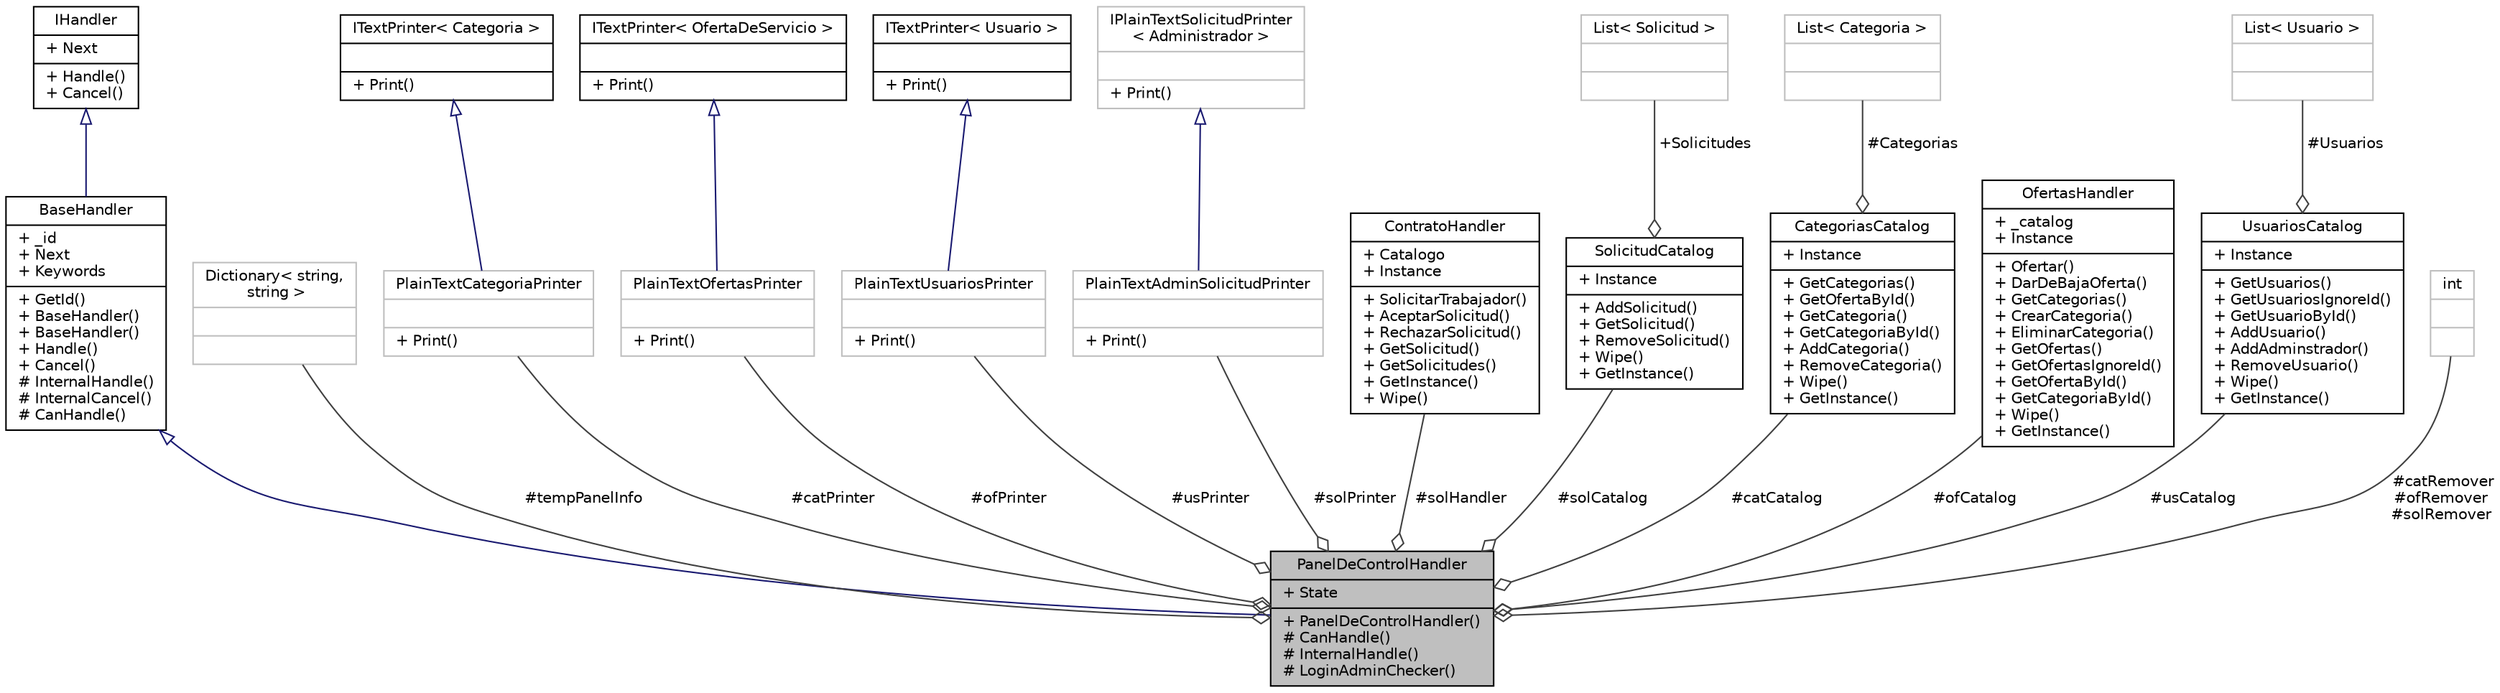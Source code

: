 digraph "PanelDeControlHandler"
{
 // INTERACTIVE_SVG=YES
 // LATEX_PDF_SIZE
  edge [fontname="Helvetica",fontsize="10",labelfontname="Helvetica",labelfontsize="10"];
  node [fontname="Helvetica",fontsize="10",shape=record];
  Node1 [label="{PanelDeControlHandler\n|+ State\l|+ PanelDeControlHandler()\l# CanHandle()\l# InternalHandle()\l# LoginAdminChecker()\l}",height=0.2,width=0.4,color="black", fillcolor="grey75", style="filled", fontcolor="black",tooltip="Se fija si el Telegram ID de la persona corresponde a un administrador y le pide su contraseña de adm..."];
  Node2 -> Node1 [dir="back",color="midnightblue",fontsize="10",style="solid",arrowtail="onormal",fontname="Helvetica"];
  Node2 [label="{BaseHandler\n|+ _id\l+ Next\l+ Keywords\l|+ GetId()\l+ BaseHandler()\l+ BaseHandler()\l+ Handle()\l+ Cancel()\l# InternalHandle()\l# InternalCancel()\l# CanHandle()\l}",height=0.2,width=0.4,color="black", fillcolor="white", style="filled",URL="$classBaseHandler.html",tooltip="Clase base para implementar el patrón Chain of Responsibility. En ese patrón se pasa un mensaje a tra..."];
  Node3 -> Node2 [dir="back",color="midnightblue",fontsize="10",style="solid",arrowtail="onormal",fontname="Helvetica"];
  Node3 [label="{IHandler\n|+ Next\l|+ Handle()\l+ Cancel()\l}",height=0.2,width=0.4,color="black", fillcolor="white", style="filled",URL="$interfaceIHandler.html",tooltip="Interfaz para implementar el patrón Chain of Responsibility. En ese patrón se pasa un mensaje a travé..."];
  Node4 -> Node1 [color="grey25",fontsize="10",style="solid",label=" #tempPanelInfo" ,arrowhead="odiamond",fontname="Helvetica"];
  Node4 [label="{Dictionary\< string,\l string \>\n||}",height=0.2,width=0.4,color="grey75", fillcolor="white", style="filled",tooltip=" "];
  Node5 -> Node1 [color="grey25",fontsize="10",style="solid",label=" #catPrinter" ,arrowhead="odiamond",fontname="Helvetica"];
  Node5 [label="{PlainTextCategoriaPrinter\n||+ Print()\l}",height=0.2,width=0.4,color="grey75", fillcolor="white", style="filled",URL="$classPlainTextCategoriaPrinter.html",tooltip=" "];
  Node6 -> Node5 [dir="back",color="midnightblue",fontsize="10",style="solid",arrowtail="onormal",fontname="Helvetica"];
  Node6 [label="{ITextPrinter\< Categoria \>\n||+ Print()\l}",height=0.2,width=0.4,color="black", fillcolor="white", style="filled",URL="$interfaceITextPrinter.html",tooltip=" "];
  Node7 -> Node1 [color="grey25",fontsize="10",style="solid",label=" #ofPrinter" ,arrowhead="odiamond",fontname="Helvetica"];
  Node7 [label="{PlainTextOfertasPrinter\n||+ Print()\l}",height=0.2,width=0.4,color="grey75", fillcolor="white", style="filled",URL="$classPlainTextOfertasPrinter.html",tooltip=" "];
  Node8 -> Node7 [dir="back",color="midnightblue",fontsize="10",style="solid",arrowtail="onormal",fontname="Helvetica"];
  Node8 [label="{ITextPrinter\< OfertaDeServicio \>\n||+ Print()\l}",height=0.2,width=0.4,color="black", fillcolor="white", style="filled",URL="$interfaceITextPrinter.html",tooltip=" "];
  Node9 -> Node1 [color="grey25",fontsize="10",style="solid",label=" #usPrinter" ,arrowhead="odiamond",fontname="Helvetica"];
  Node9 [label="{PlainTextUsuariosPrinter\n||+ Print()\l}",height=0.2,width=0.4,color="grey75", fillcolor="white", style="filled",URL="$classPlainTextUsuariosPrinter.html",tooltip=" "];
  Node10 -> Node9 [dir="back",color="midnightblue",fontsize="10",style="solid",arrowtail="onormal",fontname="Helvetica"];
  Node10 [label="{ITextPrinter\< Usuario \>\n||+ Print()\l}",height=0.2,width=0.4,color="black", fillcolor="white", style="filled",URL="$interfaceITextPrinter.html",tooltip=" "];
  Node11 -> Node1 [color="grey25",fontsize="10",style="solid",label=" #solPrinter" ,arrowhead="odiamond",fontname="Helvetica"];
  Node11 [label="{PlainTextAdminSolicitudPrinter\n||+ Print()\l}",height=0.2,width=0.4,color="grey75", fillcolor="white", style="filled",URL="$classPlainTextAdminSolicitudPrinter.html",tooltip=" "];
  Node12 -> Node11 [dir="back",color="midnightblue",fontsize="10",style="solid",arrowtail="onormal",fontname="Helvetica"];
  Node12 [label="{IPlainTextSolicitudPrinter\l\< Administrador \>\n||+ Print()\l}",height=0.2,width=0.4,color="grey75", fillcolor="white", style="filled",URL="$interfaceIPlainTextSolicitudPrinter.html",tooltip=" "];
  Node13 -> Node1 [color="grey25",fontsize="10",style="solid",label=" #solHandler" ,arrowhead="odiamond",fontname="Helvetica"];
  Node13 [label="{ContratoHandler\n|+ Catalogo\l+ Instance\l|+ SolicitarTrabajador()\l+ AceptarSolicitud()\l+ RechazarSolicitud()\l+ GetSolicitud()\l+ GetSolicitudes()\l+ GetInstance()\l+ Wipe()\l}",height=0.2,width=0.4,color="black", fillcolor="white", style="filled",URL="$classContratoHandler.html",tooltip="Clase para manejar el catálogo."];
  Node14 -> Node1 [color="grey25",fontsize="10",style="solid",label=" #solCatalog" ,arrowhead="odiamond",fontname="Helvetica"];
  Node14 [label="{SolicitudCatalog\n|+ Instance\l|+ AddSolicitud()\l+ GetSolicitud()\l+ RemoveSolicitud()\l+ Wipe()\l+ GetInstance()\l}",height=0.2,width=0.4,color="black", fillcolor="white", style="filled",URL="$classSolicitudCatalog.html",tooltip="Clase para para manejar el catálogo de solicitudes."];
  Node15 -> Node14 [color="grey25",fontsize="10",style="solid",label=" +Solicitudes" ,arrowhead="odiamond",fontname="Helvetica"];
  Node15 [label="{List\< Solicitud \>\n||}",height=0.2,width=0.4,color="grey75", fillcolor="white", style="filled",tooltip=" "];
  Node16 -> Node1 [color="grey25",fontsize="10",style="solid",label=" #catCatalog" ,arrowhead="odiamond",fontname="Helvetica"];
  Node16 [label="{CategoriasCatalog\n|+ Instance\l|+ GetCategorias()\l+ GetOfertaById()\l+ GetCategoria()\l+ GetCategoriaById()\l+ AddCategoria()\l+ RemoveCategoria()\l+ Wipe()\l+ GetInstance()\l}",height=0.2,width=0.4,color="black", fillcolor="white", style="filled",URL="$classCategoriasCatalog.html",tooltip=" "];
  Node17 -> Node16 [color="grey25",fontsize="10",style="solid",label=" #Categorias" ,arrowhead="odiamond",fontname="Helvetica"];
  Node17 [label="{List\< Categoria \>\n||}",height=0.2,width=0.4,color="grey75", fillcolor="white", style="filled",tooltip=" "];
  Node18 -> Node1 [color="grey25",fontsize="10",style="solid",label=" #ofCatalog" ,arrowhead="odiamond",fontname="Helvetica"];
  Node18 [label="{OfertasHandler\n|+ _catalog\l+ Instance\l|+ Ofertar()\l+ DarDeBajaOferta()\l+ GetCategorias()\l+ CrearCategoria()\l+ EliminarCategoria()\l+ GetOfertas()\l+ GetOfertasIgnoreId()\l+ GetOfertaById()\l+ GetCategoriaById()\l+ Wipe()\l+ GetInstance()\l}",height=0.2,width=0.4,color="black", fillcolor="white", style="filled",URL="$classOfertasHandler.html",tooltip=" "];
  Node19 -> Node1 [color="grey25",fontsize="10",style="solid",label=" #usCatalog" ,arrowhead="odiamond",fontname="Helvetica"];
  Node19 [label="{UsuariosCatalog\n|+ Instance\l|+ GetUsuarios()\l+ GetUsuariosIgnoreId()\l+ GetUsuarioById()\l+ AddUsuario()\l+ AddAdminstrador()\l+ RemoveUsuario()\l+ Wipe()\l+ GetInstance()\l}",height=0.2,width=0.4,color="black", fillcolor="white", style="filled",URL="$classUsuariosCatalog.html",tooltip="Método para el manejo del catálogo del usuario."];
  Node20 -> Node19 [color="grey25",fontsize="10",style="solid",label=" #Usuarios" ,arrowhead="odiamond",fontname="Helvetica"];
  Node20 [label="{List\< Usuario \>\n||}",height=0.2,width=0.4,color="grey75", fillcolor="white", style="filled",tooltip=" "];
  Node21 -> Node1 [color="grey25",fontsize="10",style="solid",label=" #catRemover\n#ofRemover\n#solRemover" ,arrowhead="odiamond",fontname="Helvetica"];
  Node21 [label="{int\n||}",height=0.2,width=0.4,color="grey75", fillcolor="white", style="filled",tooltip=" "];
}
